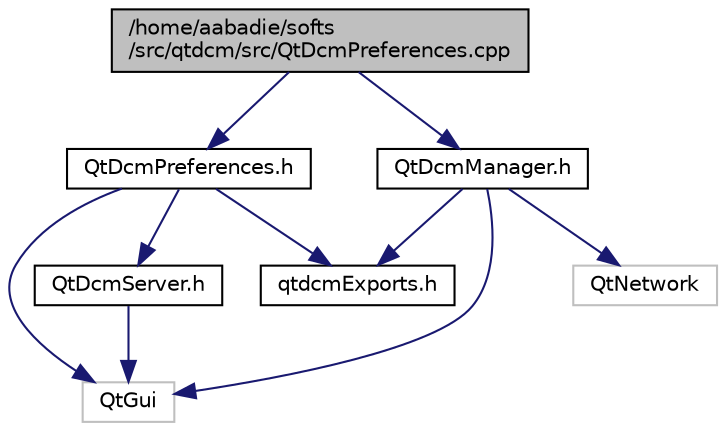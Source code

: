 digraph "/home/aabadie/softs/src/qtdcm/src/QtDcmPreferences.cpp"
{
  edge [fontname="Helvetica",fontsize="10",labelfontname="Helvetica",labelfontsize="10"];
  node [fontname="Helvetica",fontsize="10",shape=record];
  Node1 [label="/home/aabadie/softs\l/src/qtdcm/src/QtDcmPreferences.cpp",height=0.2,width=0.4,color="black", fillcolor="grey75", style="filled", fontcolor="black"];
  Node1 -> Node2 [color="midnightblue",fontsize="10",style="solid",fontname="Helvetica"];
  Node2 [label="QtDcmPreferences.h",height=0.2,width=0.4,color="black", fillcolor="white", style="filled",URL="$QtDcmPreferences_8h.html"];
  Node2 -> Node3 [color="midnightblue",fontsize="10",style="solid",fontname="Helvetica"];
  Node3 [label="qtdcmExports.h",height=0.2,width=0.4,color="black", fillcolor="white", style="filled",URL="$qtdcmExports_8h.html"];
  Node2 -> Node4 [color="midnightblue",fontsize="10",style="solid",fontname="Helvetica"];
  Node4 [label="QtGui",height=0.2,width=0.4,color="grey75", fillcolor="white", style="filled"];
  Node2 -> Node5 [color="midnightblue",fontsize="10",style="solid",fontname="Helvetica"];
  Node5 [label="QtDcmServer.h",height=0.2,width=0.4,color="black", fillcolor="white", style="filled",URL="$QtDcmServer_8h.html"];
  Node5 -> Node4 [color="midnightblue",fontsize="10",style="solid",fontname="Helvetica"];
  Node1 -> Node6 [color="midnightblue",fontsize="10",style="solid",fontname="Helvetica"];
  Node6 [label="QtDcmManager.h",height=0.2,width=0.4,color="black", fillcolor="white", style="filled",URL="$QtDcmManager_8h.html"];
  Node6 -> Node3 [color="midnightblue",fontsize="10",style="solid",fontname="Helvetica"];
  Node6 -> Node4 [color="midnightblue",fontsize="10",style="solid",fontname="Helvetica"];
  Node6 -> Node7 [color="midnightblue",fontsize="10",style="solid",fontname="Helvetica"];
  Node7 [label="QtNetwork",height=0.2,width=0.4,color="grey75", fillcolor="white", style="filled"];
}
